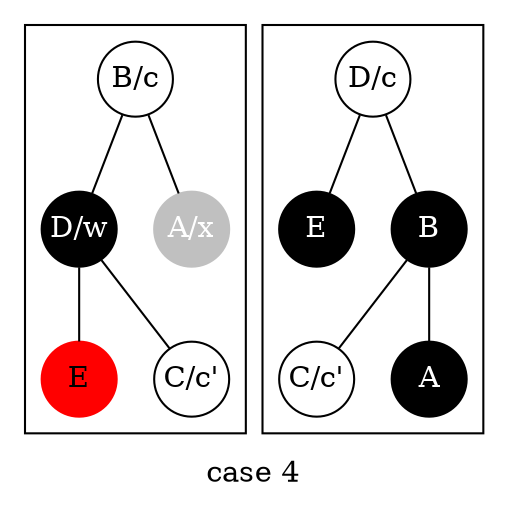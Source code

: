 graph G
{
    subgraph cluster_l
    {
        l_b[shape=circle,label="B/c",fixedsize= true]

        l_d[shape=circle,label="D/w",fixedsize=true,color=black,fontcolor=white,style=filled]
        l_a[shape=circle,label="A/x",fixedsize=true,color=grey,fontcolor=white,style=filled]
        l_b -- l_a
        l_b -- l_d


        l_e[shape=circle,label="E",color=red,style=filled]
        l_c[shape=circle,label="C/c'",fixedsize=true]

        l_d -- l_c
        l_d -- l_e
    }

    subgraph cluster_r
    {
        r_d[shape=circle,label="D/c",fixedsize=true]
        r_e[shape=circle,fontcolor=white,color=black,style=filled,label="E"]

        r_b[shape=circle,fontcolor=white,color=black,style=filled,label="B"]
        r_d -- r_b
        r_d -- r_e

        r_c[shape=circle,label="C",fixedsize=true,label="C/c'"]

        r_a[shape=circle,label="A",color=black,fontcolor=white,style=filled]
        r_b --r_c

        r_b --r_a
    }
    label="case 4"
}
